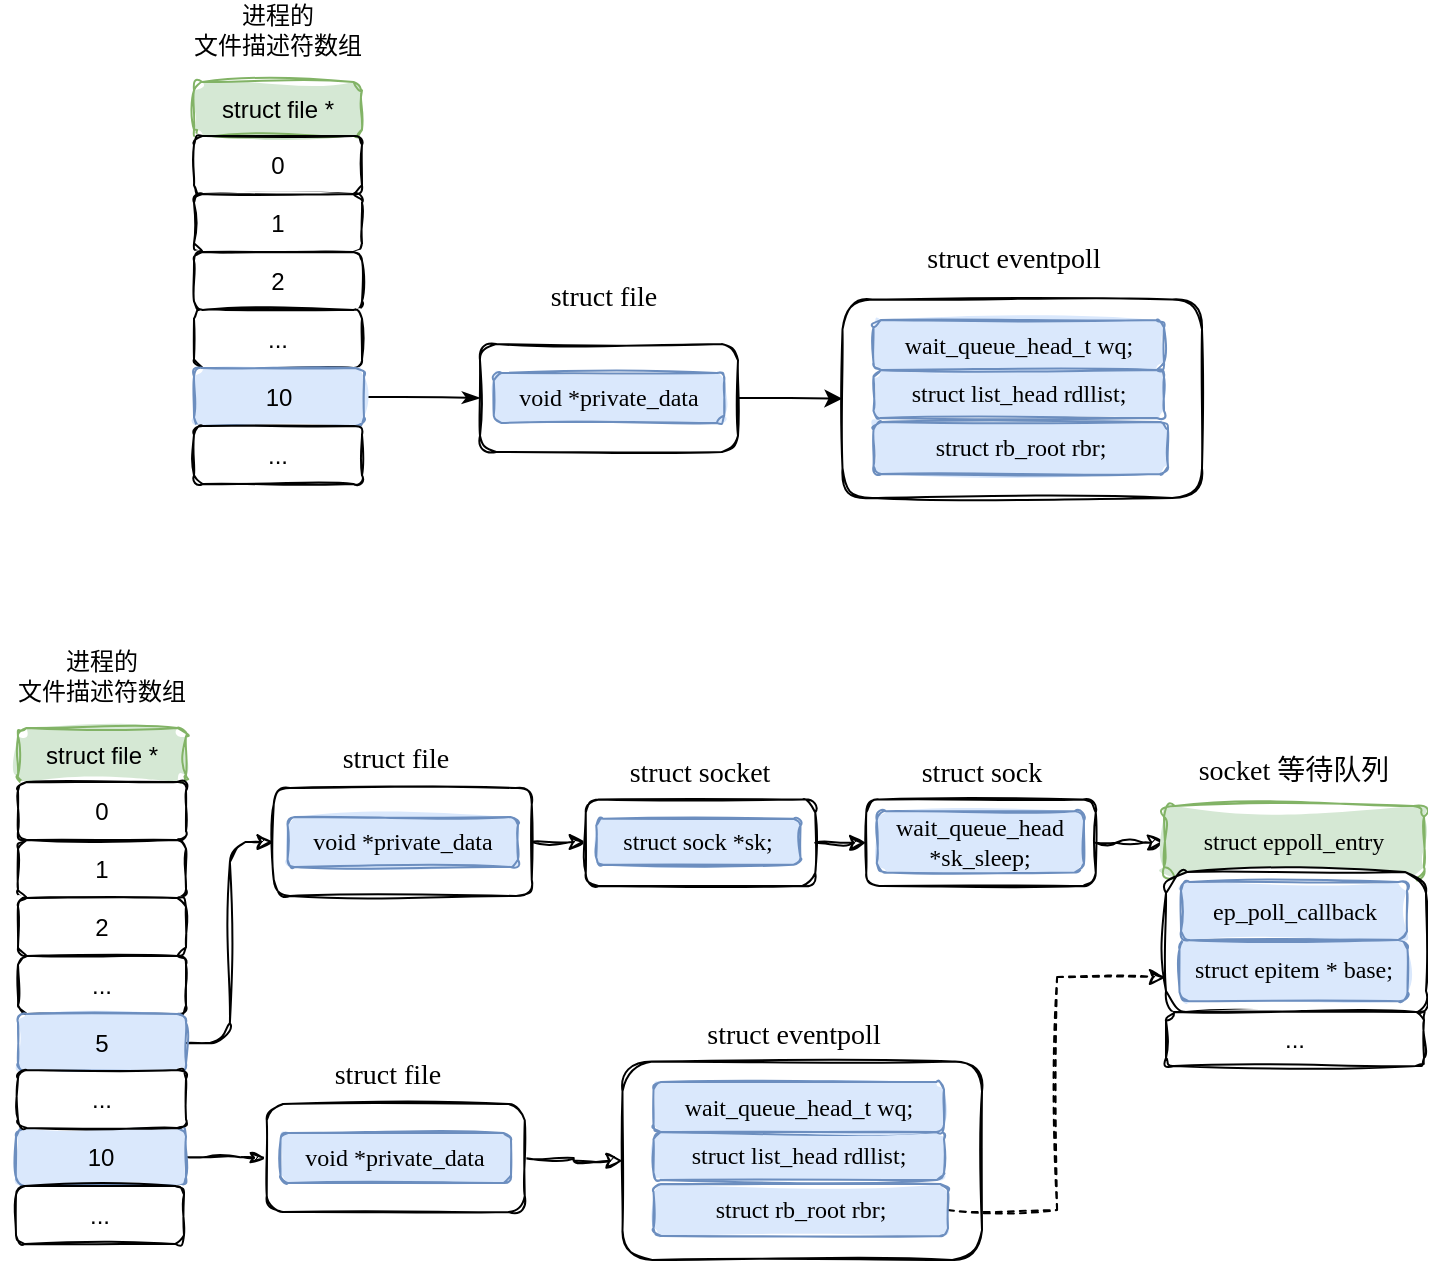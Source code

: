 <mxfile version="24.0.3" type="github">
  <diagram name="第 1 页" id="JRANshN7aokAH__0-TRH">
    <mxGraphModel dx="802" dy="464" grid="0" gridSize="10" guides="1" tooltips="1" connect="1" arrows="1" fold="1" page="1" pageScale="1" pageWidth="827" pageHeight="1169" math="0" shadow="0">
      <root>
        <mxCell id="0" />
        <mxCell id="1" parent="0" />
        <mxCell id="wQs4QJUI-x7t0GBL8plU-1" value="struct file *" style="rounded=1;whiteSpace=wrap;html=1;strokeWidth=1;fillWeight=4;hachureGap=8;hachureAngle=45;fillColor=#d5e8d4;strokeColor=#82b366;shadow=0;textShadow=0;sketch=1;curveFitting=1;jiggle=2;glass=0;fillStyle=solid;" vertex="1" parent="1">
          <mxGeometry x="137" y="46" width="84" height="28" as="geometry" />
        </mxCell>
        <mxCell id="wQs4QJUI-x7t0GBL8plU-2" value="0" style="rounded=1;whiteSpace=wrap;html=1;strokeWidth=1;fillWeight=4;hachureGap=8;hachureAngle=45;sketch=1;" vertex="1" parent="1">
          <mxGeometry x="137" y="73" width="84" height="29" as="geometry" />
        </mxCell>
        <mxCell id="wQs4QJUI-x7t0GBL8plU-3" value="1" style="rounded=1;whiteSpace=wrap;html=1;strokeWidth=1;fillWeight=4;hachureGap=8;hachureAngle=45;sketch=1;" vertex="1" parent="1">
          <mxGeometry x="137" y="102" width="84" height="29" as="geometry" />
        </mxCell>
        <mxCell id="wQs4QJUI-x7t0GBL8plU-4" value="2" style="rounded=1;whiteSpace=wrap;html=1;strokeWidth=1;fillWeight=4;hachureGap=8;hachureAngle=45;sketch=1;" vertex="1" parent="1">
          <mxGeometry x="137" y="131" width="84" height="29" as="geometry" />
        </mxCell>
        <mxCell id="wQs4QJUI-x7t0GBL8plU-5" value="..." style="rounded=1;whiteSpace=wrap;html=1;strokeWidth=1;fillWeight=4;hachureGap=8;hachureAngle=45;sketch=1;" vertex="1" parent="1">
          <mxGeometry x="137" y="160" width="84" height="29" as="geometry" />
        </mxCell>
        <mxCell id="wQs4QJUI-x7t0GBL8plU-15" style="edgeStyle=orthogonalEdgeStyle;rounded=1;orthogonalLoop=1;jettySize=auto;html=1;exitX=1;exitY=0.5;exitDx=0;exitDy=0;entryX=0;entryY=0.5;entryDx=0;entryDy=0;endArrow=classicThin;endFill=1;curved=0;" edge="1" parent="1" source="wQs4QJUI-x7t0GBL8plU-6" target="wQs4QJUI-x7t0GBL8plU-9">
          <mxGeometry relative="1" as="geometry" />
        </mxCell>
        <mxCell id="wQs4QJUI-x7t0GBL8plU-6" value="10" style="rounded=1;whiteSpace=wrap;html=1;strokeWidth=1;fillWeight=4;hachureGap=8;hachureAngle=45;sketch=1;fillColor=#dae8fc;strokeColor=#6c8ebf;fillStyle=solid;" vertex="1" parent="1">
          <mxGeometry x="137" y="189" width="85" height="29" as="geometry" />
        </mxCell>
        <mxCell id="wQs4QJUI-x7t0GBL8plU-7" value="..." style="rounded=1;whiteSpace=wrap;html=1;strokeWidth=1;fillWeight=4;hachureGap=8;hachureAngle=45;sketch=1;" vertex="1" parent="1">
          <mxGeometry x="137" y="218" width="84" height="29" as="geometry" />
        </mxCell>
        <mxCell id="wQs4QJUI-x7t0GBL8plU-8" value="进程的&lt;div&gt;文件描述符数组&lt;/div&gt;" style="text;html=1;align=center;verticalAlign=middle;whiteSpace=wrap;rounded=0;" vertex="1" parent="1">
          <mxGeometry x="128" y="5" width="102" height="29" as="geometry" />
        </mxCell>
        <mxCell id="wQs4QJUI-x7t0GBL8plU-23" style="edgeStyle=orthogonalEdgeStyle;rounded=0;orthogonalLoop=1;jettySize=auto;html=1;entryX=0;entryY=0.5;entryDx=0;entryDy=0;" edge="1" parent="1" source="wQs4QJUI-x7t0GBL8plU-9" target="wQs4QJUI-x7t0GBL8plU-17">
          <mxGeometry relative="1" as="geometry" />
        </mxCell>
        <mxCell id="wQs4QJUI-x7t0GBL8plU-9" value="" style="rounded=1;whiteSpace=wrap;html=1;strokeWidth=1;fillWeight=4;hachureGap=8;hachureAngle=45;sketch=1;fillStyle=solid;" vertex="1" parent="1">
          <mxGeometry x="280" y="177" width="129" height="54" as="geometry" />
        </mxCell>
        <mxCell id="wQs4QJUI-x7t0GBL8plU-10" value="&lt;font style=&quot;font-size: 14px;&quot; face=&quot;Comic Sans MS&quot;&gt;struct file&lt;/font&gt;" style="text;html=1;align=center;verticalAlign=middle;whiteSpace=wrap;rounded=0;" vertex="1" parent="1">
          <mxGeometry x="291.25" y="139" width="102" height="29" as="geometry" />
        </mxCell>
        <mxCell id="wQs4QJUI-x7t0GBL8plU-12" value="&lt;font face=&quot;Comic Sans MS&quot;&gt;void *private_data&lt;/font&gt;" style="rounded=1;whiteSpace=wrap;html=1;strokeWidth=1;fillWeight=4;hachureGap=8;hachureAngle=45;sketch=1;fillColor=#dae8fc;strokeColor=#6c8ebf;fillStyle=solid;" vertex="1" parent="1">
          <mxGeometry x="286.88" y="191.5" width="115.25" height="25" as="geometry" />
        </mxCell>
        <mxCell id="wQs4QJUI-x7t0GBL8plU-17" value="" style="rounded=1;whiteSpace=wrap;html=1;strokeWidth=1;fillWeight=4;hachureGap=8;hachureAngle=45;sketch=1;fillStyle=solid;" vertex="1" parent="1">
          <mxGeometry x="461.25" y="154.75" width="179.75" height="99.25" as="geometry" />
        </mxCell>
        <mxCell id="wQs4QJUI-x7t0GBL8plU-18" value="&lt;font style=&quot;font-size: 14px;&quot; face=&quot;Comic Sans MS&quot;&gt;struct eventpoll&lt;/font&gt;" style="text;html=1;align=center;verticalAlign=middle;whiteSpace=wrap;rounded=0;" vertex="1" parent="1">
          <mxGeometry x="464" y="122" width="165.75" height="26" as="geometry" />
        </mxCell>
        <mxCell id="wQs4QJUI-x7t0GBL8plU-19" value="&lt;font face=&quot;Comic Sans MS&quot;&gt;struct rb_root rbr;&lt;/font&gt;" style="rounded=1;whiteSpace=wrap;html=1;strokeWidth=1;fillWeight=4;hachureGap=8;hachureAngle=45;sketch=1;fillColor=#dae8fc;strokeColor=#6c8ebf;fillStyle=solid;" vertex="1" parent="1">
          <mxGeometry x="476.75" y="216" width="147.25" height="26" as="geometry" />
        </mxCell>
        <mxCell id="wQs4QJUI-x7t0GBL8plU-20" value="&lt;font face=&quot;Comic Sans MS&quot;&gt;struct list_head rdllist;&lt;/font&gt;" style="rounded=1;whiteSpace=wrap;html=1;strokeWidth=1;fillWeight=4;hachureGap=8;hachureAngle=45;sketch=1;fillColor=#dae8fc;strokeColor=#6c8ebf;fillStyle=solid;" vertex="1" parent="1">
          <mxGeometry x="476.75" y="190" width="145.25" height="24" as="geometry" />
        </mxCell>
        <mxCell id="wQs4QJUI-x7t0GBL8plU-21" value="&lt;font face=&quot;Comic Sans MS&quot;&gt;wait_queue_head_t wq;&lt;/font&gt;" style="rounded=1;whiteSpace=wrap;html=1;strokeWidth=1;fillWeight=4;hachureGap=8;hachureAngle=45;sketch=1;fillColor=#dae8fc;strokeColor=#6c8ebf;fillStyle=solid;" vertex="1" parent="1">
          <mxGeometry x="476.75" y="165" width="145.25" height="25" as="geometry" />
        </mxCell>
        <mxCell id="wQs4QJUI-x7t0GBL8plU-25" value="struct file *" style="rounded=1;whiteSpace=wrap;html=1;strokeWidth=1;fillWeight=4;hachureGap=8;hachureAngle=45;fillColor=#d5e8d4;strokeColor=#82b366;shadow=0;textShadow=0;sketch=1;curveFitting=1;jiggle=2;glass=0;fillStyle=solid;" vertex="1" parent="1">
          <mxGeometry x="49" y="369" width="84" height="28" as="geometry" />
        </mxCell>
        <mxCell id="wQs4QJUI-x7t0GBL8plU-26" value="0" style="rounded=1;whiteSpace=wrap;html=1;strokeWidth=1;fillWeight=4;hachureGap=8;hachureAngle=45;sketch=1;" vertex="1" parent="1">
          <mxGeometry x="49" y="396" width="84" height="29" as="geometry" />
        </mxCell>
        <mxCell id="wQs4QJUI-x7t0GBL8plU-27" value="1" style="rounded=1;whiteSpace=wrap;html=1;strokeWidth=1;fillWeight=4;hachureGap=8;hachureAngle=45;sketch=1;" vertex="1" parent="1">
          <mxGeometry x="49" y="425" width="84" height="29" as="geometry" />
        </mxCell>
        <mxCell id="wQs4QJUI-x7t0GBL8plU-28" value="2" style="rounded=1;whiteSpace=wrap;html=1;strokeWidth=1;fillWeight=4;hachureGap=8;hachureAngle=45;sketch=1;" vertex="1" parent="1">
          <mxGeometry x="49" y="454" width="84" height="29" as="geometry" />
        </mxCell>
        <mxCell id="wQs4QJUI-x7t0GBL8plU-29" value="..." style="rounded=1;whiteSpace=wrap;html=1;strokeWidth=1;fillWeight=4;hachureGap=8;hachureAngle=45;sketch=1;" vertex="1" parent="1">
          <mxGeometry x="49" y="483" width="84" height="29" as="geometry" />
        </mxCell>
        <mxCell id="wQs4QJUI-x7t0GBL8plU-30" style="edgeStyle=orthogonalEdgeStyle;rounded=1;orthogonalLoop=1;jettySize=auto;html=1;exitX=1;exitY=0.5;exitDx=0;exitDy=0;entryX=0;entryY=0.5;entryDx=0;entryDy=0;endArrow=classicThin;endFill=1;curved=0;sketch=1;curveFitting=1;jiggle=2;" edge="1" parent="1" source="wQs4QJUI-x7t0GBL8plU-31" target="wQs4QJUI-x7t0GBL8plU-35">
          <mxGeometry relative="1" as="geometry" />
        </mxCell>
        <mxCell id="wQs4QJUI-x7t0GBL8plU-31" value="10" style="rounded=1;whiteSpace=wrap;html=1;strokeWidth=1;fillWeight=4;hachureGap=8;hachureAngle=45;sketch=1;fillColor=#dae8fc;strokeColor=#6c8ebf;fillStyle=solid;" vertex="1" parent="1">
          <mxGeometry x="48" y="569" width="85" height="29" as="geometry" />
        </mxCell>
        <mxCell id="wQs4QJUI-x7t0GBL8plU-32" value="..." style="rounded=1;whiteSpace=wrap;html=1;strokeWidth=1;fillWeight=4;hachureGap=8;hachureAngle=45;sketch=1;" vertex="1" parent="1">
          <mxGeometry x="48" y="598" width="84" height="29" as="geometry" />
        </mxCell>
        <mxCell id="wQs4QJUI-x7t0GBL8plU-33" value="进程的&lt;div&gt;文件描述符数组&lt;/div&gt;" style="text;html=1;align=center;verticalAlign=middle;whiteSpace=wrap;rounded=0;" vertex="1" parent="1">
          <mxGeometry x="40" y="328" width="102" height="29" as="geometry" />
        </mxCell>
        <mxCell id="wQs4QJUI-x7t0GBL8plU-34" style="edgeStyle=orthogonalEdgeStyle;rounded=0;orthogonalLoop=1;jettySize=auto;html=1;entryX=0;entryY=0.5;entryDx=0;entryDy=0;sketch=1;curveFitting=1;jiggle=2;" edge="1" parent="1" source="wQs4QJUI-x7t0GBL8plU-35" target="wQs4QJUI-x7t0GBL8plU-38">
          <mxGeometry relative="1" as="geometry" />
        </mxCell>
        <mxCell id="wQs4QJUI-x7t0GBL8plU-35" value="" style="rounded=1;whiteSpace=wrap;html=1;strokeWidth=1;fillWeight=4;hachureGap=8;hachureAngle=45;sketch=1;fillStyle=solid;" vertex="1" parent="1">
          <mxGeometry x="173.38" y="557" width="129" height="54" as="geometry" />
        </mxCell>
        <mxCell id="wQs4QJUI-x7t0GBL8plU-36" value="&lt;font style=&quot;font-size: 14px;&quot; face=&quot;Comic Sans MS&quot;&gt;struct file&lt;/font&gt;" style="text;html=1;align=center;verticalAlign=middle;whiteSpace=wrap;rounded=0;" vertex="1" parent="1">
          <mxGeometry x="183.38" y="528" width="102" height="29" as="geometry" />
        </mxCell>
        <mxCell id="wQs4QJUI-x7t0GBL8plU-37" value="&lt;font face=&quot;Comic Sans MS&quot;&gt;void *private_data&lt;/font&gt;" style="rounded=1;whiteSpace=wrap;html=1;strokeWidth=1;fillWeight=4;hachureGap=8;hachureAngle=45;sketch=1;fillColor=#dae8fc;strokeColor=#6c8ebf;fillStyle=solid;" vertex="1" parent="1">
          <mxGeometry x="180.26" y="571.5" width="115.25" height="25" as="geometry" />
        </mxCell>
        <mxCell id="wQs4QJUI-x7t0GBL8plU-38" value="" style="rounded=1;whiteSpace=wrap;html=1;strokeWidth=1;fillWeight=4;hachureGap=8;hachureAngle=45;sketch=1;fillStyle=solid;" vertex="1" parent="1">
          <mxGeometry x="351.25" y="535.75" width="179.75" height="99.25" as="geometry" />
        </mxCell>
        <mxCell id="wQs4QJUI-x7t0GBL8plU-39" value="&lt;font style=&quot;font-size: 14px;&quot; face=&quot;Comic Sans MS&quot;&gt;struct eventpoll&lt;/font&gt;" style="text;html=1;align=center;verticalAlign=middle;whiteSpace=wrap;rounded=0;" vertex="1" parent="1">
          <mxGeometry x="354" y="509.75" width="165.75" height="26" as="geometry" />
        </mxCell>
        <mxCell id="wQs4QJUI-x7t0GBL8plU-87" style="edgeStyle=orthogonalEdgeStyle;rounded=0;orthogonalLoop=1;jettySize=auto;html=1;exitX=1;exitY=0.5;exitDx=0;exitDy=0;entryX=0;entryY=0.75;entryDx=0;entryDy=0;dashed=1;sketch=1;curveFitting=1;jiggle=2;" edge="1" parent="1" source="wQs4QJUI-x7t0GBL8plU-40" target="wQs4QJUI-x7t0GBL8plU-72">
          <mxGeometry relative="1" as="geometry" />
        </mxCell>
        <mxCell id="wQs4QJUI-x7t0GBL8plU-40" value="&lt;font face=&quot;Comic Sans MS&quot;&gt;struct rb_root rbr;&lt;/font&gt;" style="rounded=1;whiteSpace=wrap;html=1;strokeWidth=1;fillWeight=4;hachureGap=8;hachureAngle=45;sketch=1;fillColor=#dae8fc;strokeColor=#6c8ebf;fillStyle=solid;" vertex="1" parent="1">
          <mxGeometry x="366.75" y="597" width="147.25" height="26" as="geometry" />
        </mxCell>
        <mxCell id="wQs4QJUI-x7t0GBL8plU-41" value="&lt;font face=&quot;Comic Sans MS&quot;&gt;struct list_head rdllist;&lt;/font&gt;" style="rounded=1;whiteSpace=wrap;html=1;strokeWidth=1;fillWeight=4;hachureGap=8;hachureAngle=45;sketch=1;fillColor=#dae8fc;strokeColor=#6c8ebf;fillStyle=solid;" vertex="1" parent="1">
          <mxGeometry x="366.75" y="571" width="145.25" height="24" as="geometry" />
        </mxCell>
        <mxCell id="wQs4QJUI-x7t0GBL8plU-42" value="&lt;font face=&quot;Comic Sans MS&quot;&gt;wait_queue_head_t wq;&lt;/font&gt;" style="rounded=1;whiteSpace=wrap;html=1;strokeWidth=1;fillWeight=4;hachureGap=8;hachureAngle=45;sketch=1;fillColor=#dae8fc;strokeColor=#6c8ebf;fillStyle=solid;" vertex="1" parent="1">
          <mxGeometry x="366.75" y="546" width="145.25" height="25" as="geometry" />
        </mxCell>
        <mxCell id="wQs4QJUI-x7t0GBL8plU-43" style="edgeStyle=orthogonalEdgeStyle;rounded=1;orthogonalLoop=1;jettySize=auto;html=1;entryX=0;entryY=0.5;entryDx=0;entryDy=0;exitX=1;exitY=0.5;exitDx=0;exitDy=0;curved=0;sketch=1;curveFitting=1;jiggle=2;" edge="1" parent="1" source="wQs4QJUI-x7t0GBL8plU-44" target="wQs4QJUI-x7t0GBL8plU-47">
          <mxGeometry relative="1" as="geometry">
            <mxPoint x="319.88" y="450.25" as="sourcePoint" />
          </mxGeometry>
        </mxCell>
        <mxCell id="wQs4QJUI-x7t0GBL8plU-44" value="" style="rounded=1;whiteSpace=wrap;html=1;strokeWidth=1;fillWeight=4;hachureGap=8;hachureAngle=45;sketch=1;fillStyle=solid;" vertex="1" parent="1">
          <mxGeometry x="176.88" y="399" width="129" height="54" as="geometry" />
        </mxCell>
        <mxCell id="wQs4QJUI-x7t0GBL8plU-45" value="&lt;font style=&quot;font-size: 14px;&quot; face=&quot;Comic Sans MS&quot;&gt;struct file&lt;/font&gt;" style="text;html=1;align=center;verticalAlign=middle;whiteSpace=wrap;rounded=0;" vertex="1" parent="1">
          <mxGeometry x="186.88" y="370" width="102" height="29" as="geometry" />
        </mxCell>
        <mxCell id="wQs4QJUI-x7t0GBL8plU-46" value="&lt;font face=&quot;Comic Sans MS&quot;&gt;void *private_data&lt;/font&gt;" style="rounded=1;whiteSpace=wrap;html=1;strokeWidth=1;fillWeight=4;hachureGap=8;hachureAngle=45;sketch=1;fillColor=#dae8fc;strokeColor=#6c8ebf;fillStyle=solid;" vertex="1" parent="1">
          <mxGeometry x="183.76" y="413.5" width="115.25" height="25" as="geometry" />
        </mxCell>
        <mxCell id="wQs4QJUI-x7t0GBL8plU-47" value="" style="rounded=1;whiteSpace=wrap;html=1;strokeWidth=1;fillWeight=4;hachureGap=8;hachureAngle=45;sketch=1;fillStyle=solid;" vertex="1" parent="1">
          <mxGeometry x="332.88" y="404.75" width="114.75" height="43.25" as="geometry" />
        </mxCell>
        <mxCell id="wQs4QJUI-x7t0GBL8plU-48" value="&lt;font style=&quot;font-size: 14px;&quot; face=&quot;Comic Sans MS&quot;&gt;struct socket&lt;/font&gt;" style="text;html=1;align=center;verticalAlign=middle;whiteSpace=wrap;rounded=0;" vertex="1" parent="1">
          <mxGeometry x="307.38" y="378.75" width="165.75" height="26" as="geometry" />
        </mxCell>
        <mxCell id="wQs4QJUI-x7t0GBL8plU-51" value="&lt;font face=&quot;Comic Sans MS&quot;&gt;struct sock *sk;&lt;/font&gt;" style="rounded=1;whiteSpace=wrap;html=1;strokeWidth=1;fillWeight=4;hachureGap=8;hachureAngle=45;sketch=1;fillColor=#dae8fc;strokeColor=#6c8ebf;fillStyle=solid;" vertex="1" parent="1">
          <mxGeometry x="338.13" y="414.38" width="102.12" height="23" as="geometry" />
        </mxCell>
        <mxCell id="wQs4QJUI-x7t0GBL8plU-55" style="edgeStyle=orthogonalEdgeStyle;rounded=1;orthogonalLoop=1;jettySize=auto;html=1;exitX=1;exitY=0.5;exitDx=0;exitDy=0;entryX=0;entryY=0.5;entryDx=0;entryDy=0;curved=0;sketch=1;curveFitting=1;jiggle=2;" edge="1" parent="1" source="wQs4QJUI-x7t0GBL8plU-52" target="wQs4QJUI-x7t0GBL8plU-44">
          <mxGeometry relative="1" as="geometry" />
        </mxCell>
        <mxCell id="wQs4QJUI-x7t0GBL8plU-52" value="5" style="rounded=1;whiteSpace=wrap;html=1;strokeWidth=1;fillWeight=4;hachureGap=8;hachureAngle=45;sketch=1;fillColor=#dae8fc;strokeColor=#6c8ebf;fillStyle=solid;" vertex="1" parent="1">
          <mxGeometry x="49" y="512" width="84" height="29" as="geometry" />
        </mxCell>
        <mxCell id="wQs4QJUI-x7t0GBL8plU-54" value="..." style="rounded=1;whiteSpace=wrap;html=1;strokeWidth=1;fillWeight=4;hachureGap=8;hachureAngle=45;sketch=1;" vertex="1" parent="1">
          <mxGeometry x="49" y="540" width="84" height="29" as="geometry" />
        </mxCell>
        <mxCell id="wQs4QJUI-x7t0GBL8plU-58" style="edgeStyle=orthogonalEdgeStyle;rounded=1;orthogonalLoop=1;jettySize=auto;html=1;entryX=0;entryY=0.5;entryDx=0;entryDy=0;exitX=1;exitY=0.5;exitDx=0;exitDy=0;curved=0;sketch=1;curveFitting=1;jiggle=2;" edge="1" parent="1" target="wQs4QJUI-x7t0GBL8plU-59" source="wQs4QJUI-x7t0GBL8plU-47">
          <mxGeometry relative="1" as="geometry">
            <mxPoint x="461" y="426" as="sourcePoint" />
          </mxGeometry>
        </mxCell>
        <mxCell id="wQs4QJUI-x7t0GBL8plU-86" style="edgeStyle=orthogonalEdgeStyle;rounded=1;orthogonalLoop=1;jettySize=auto;html=1;exitX=1;exitY=0.5;exitDx=0;exitDy=0;curved=0;sketch=1;curveFitting=1;jiggle=2;" edge="1" parent="1" source="wQs4QJUI-x7t0GBL8plU-59" target="wQs4QJUI-x7t0GBL8plU-62">
          <mxGeometry relative="1" as="geometry" />
        </mxCell>
        <mxCell id="wQs4QJUI-x7t0GBL8plU-59" value="" style="rounded=1;whiteSpace=wrap;html=1;strokeWidth=1;fillWeight=4;hachureGap=8;hachureAngle=45;sketch=1;fillStyle=solid;" vertex="1" parent="1">
          <mxGeometry x="473.13" y="404.75" width="114.75" height="43.25" as="geometry" />
        </mxCell>
        <mxCell id="wQs4QJUI-x7t0GBL8plU-60" value="&lt;font style=&quot;font-size: 14px;&quot; face=&quot;Comic Sans MS&quot;&gt;struct sock&lt;/font&gt;" style="text;html=1;align=center;verticalAlign=middle;whiteSpace=wrap;rounded=0;" vertex="1" parent="1">
          <mxGeometry x="447.63" y="378.75" width="165.75" height="26" as="geometry" />
        </mxCell>
        <mxCell id="wQs4QJUI-x7t0GBL8plU-61" value="&lt;font face=&quot;Comic Sans MS&quot;&gt;wait_queue_head *sk_sleep;&lt;/font&gt;" style="rounded=1;whiteSpace=wrap;html=1;strokeWidth=1;fillWeight=4;hachureGap=8;hachureAngle=45;sketch=1;fillColor=#dae8fc;strokeColor=#6c8ebf;fillStyle=solid;" vertex="1" parent="1">
          <mxGeometry x="478.38" y="410.57" width="103.62" height="30.62" as="geometry" />
        </mxCell>
        <mxCell id="wQs4QJUI-x7t0GBL8plU-62" value="&lt;font face=&quot;Comic Sans MS&quot;&gt;struct eppoll_entry&lt;/font&gt;" style="rounded=1;whiteSpace=wrap;html=1;strokeWidth=1;fillWeight=4;hachureGap=8;hachureAngle=45;fillColor=#d5e8d4;strokeColor=#82b366;shadow=0;textShadow=0;sketch=1;curveFitting=1;jiggle=2;glass=0;fillStyle=solid;" vertex="1" parent="1">
          <mxGeometry x="622" y="408" width="130" height="36" as="geometry" />
        </mxCell>
        <mxCell id="wQs4QJUI-x7t0GBL8plU-71" value="&lt;font style=&quot;font-size: 14px;&quot; face=&quot;Comic Sans MS&quot;&gt;socket 等待队列&lt;/font&gt;" style="text;html=1;align=center;verticalAlign=middle;whiteSpace=wrap;rounded=0;" vertex="1" parent="1">
          <mxGeometry x="629.75" y="377.75" width="114" height="27" as="geometry" />
        </mxCell>
        <mxCell id="wQs4QJUI-x7t0GBL8plU-72" value="" style="rounded=1;whiteSpace=wrap;html=1;strokeWidth=1;fillWeight=4;hachureGap=8;hachureAngle=45;shadow=0;textShadow=0;sketch=1;curveFitting=1;jiggle=2;glass=0;fillStyle=solid;" vertex="1" parent="1">
          <mxGeometry x="623" y="441" width="130" height="70" as="geometry" />
        </mxCell>
        <mxCell id="wQs4QJUI-x7t0GBL8plU-73" value="&lt;font face=&quot;Comic Sans MS&quot;&gt;struct epitem * base;&lt;/font&gt;" style="rounded=1;whiteSpace=wrap;html=1;strokeWidth=1;fillWeight=4;hachureGap=8;hachureAngle=45;sketch=1;fillColor=#dae8fc;strokeColor=#6c8ebf;fillStyle=solid;" vertex="1" parent="1">
          <mxGeometry x="629.75" y="475" width="114" height="30.62" as="geometry" />
        </mxCell>
        <mxCell id="wQs4QJUI-x7t0GBL8plU-74" value="&lt;span style=&quot;font-family: &amp;quot;Comic Sans MS&amp;quot;; text-wrap: nowrap;&quot;&gt;ep_poll_callback&lt;/span&gt;" style="rounded=1;whiteSpace=wrap;html=1;strokeWidth=1;fillWeight=4;hachureGap=8;hachureAngle=45;sketch=1;fillColor=#dae8fc;strokeColor=#6c8ebf;fillStyle=solid;" vertex="1" parent="1">
          <mxGeometry x="630.5" y="446" width="113" height="29" as="geometry" />
        </mxCell>
        <mxCell id="wQs4QJUI-x7t0GBL8plU-76" value="..." style="rounded=1;whiteSpace=wrap;html=1;strokeWidth=1;fillWeight=4;hachureGap=8;hachureAngle=45;shadow=0;textShadow=0;sketch=1;curveFitting=1;jiggle=2;glass=0;fillStyle=solid;" vertex="1" parent="1">
          <mxGeometry x="623" y="511" width="129" height="27" as="geometry" />
        </mxCell>
      </root>
    </mxGraphModel>
  </diagram>
</mxfile>

